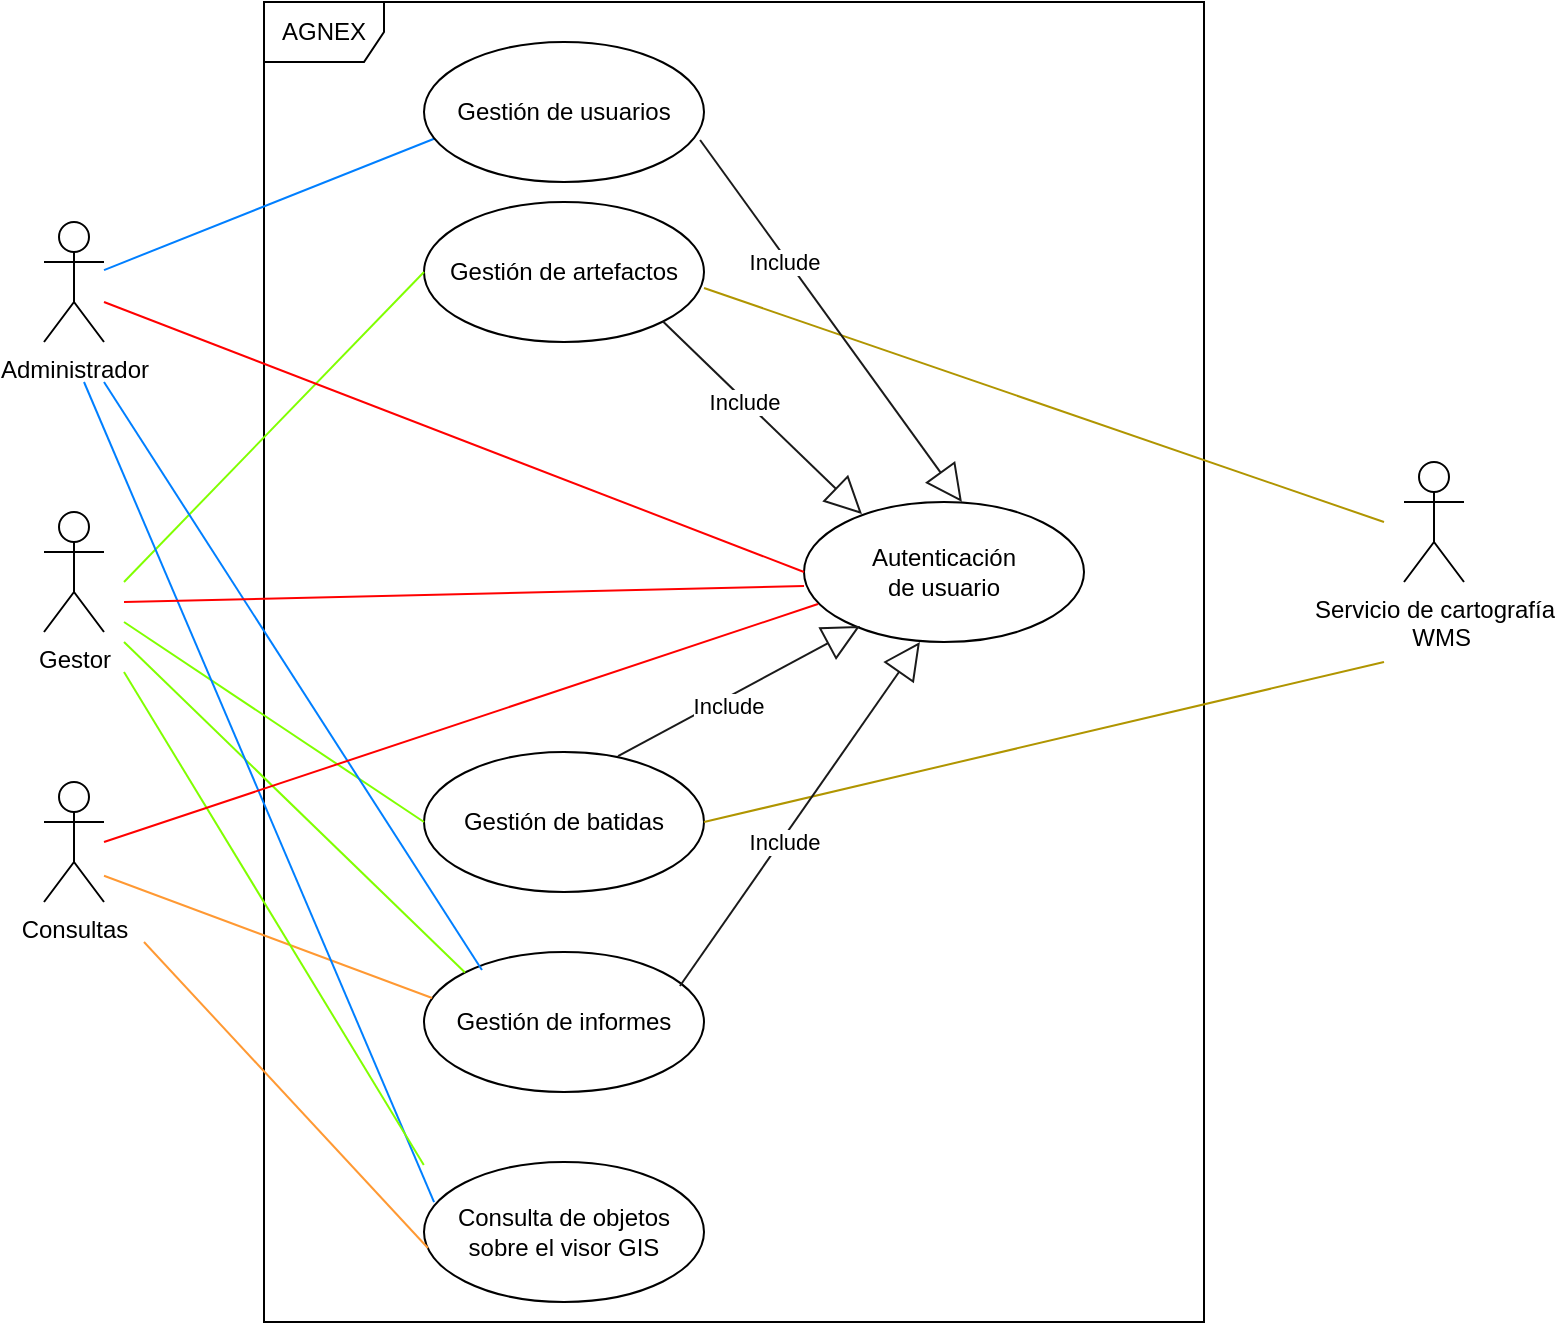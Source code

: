 <mxfile version="10.6.7" type="github"><diagram id="Vh-bdCGSBNEkK5sYlcRN" name="Page-1"><mxGraphModel dx="4889" dy="4244" grid="1" gridSize="10" guides="0" tooltips="1" connect="1" arrows="1" fold="1" page="1" pageScale="1" pageWidth="827" pageHeight="1169" math="0" shadow="0"><root><mxCell id="0"/><mxCell id="1" parent="0"/><mxCell id="Szc5mxI2r1fyYPMW7TiI-49" value="AGNEX" style="shape=umlFrame;whiteSpace=wrap;html=1;shadow=0;" parent="1" vertex="1"><mxGeometry x="-3660" y="-3090" width="470" height="660" as="geometry"/></mxCell><mxCell id="Szc5mxI2r1fyYPMW7TiI-59" style="rounded=0;orthogonalLoop=1;jettySize=auto;html=1;endArrow=none;endFill=0;strokeColor=#007FFF;entryX=0.043;entryY=0.686;entryDx=0;entryDy=0;entryPerimeter=0;" parent="1" source="Szc5mxI2r1fyYPMW7TiI-15" target="Szc5mxI2r1fyYPMW7TiI-22" edge="1"><mxGeometry relative="1" as="geometry"/></mxCell><mxCell id="Szc5mxI2r1fyYPMW7TiI-15" value="Administrador" style="shape=umlActor;verticalLabelPosition=bottom;labelBackgroundColor=#ffffff;verticalAlign=top;html=1;shadow=0;" parent="1" vertex="1"><mxGeometry x="-3770" y="-2980" width="30" height="60" as="geometry"/></mxCell><mxCell id="Szc5mxI2r1fyYPMW7TiI-19" value="Gestor" style="shape=umlActor;verticalLabelPosition=bottom;labelBackgroundColor=#ffffff;verticalAlign=top;html=1;shadow=0;" parent="1" vertex="1"><mxGeometry x="-3770" y="-2835" width="30" height="60" as="geometry"/></mxCell><mxCell id="Szc5mxI2r1fyYPMW7TiI-22" value="Gestión de usuarios" style="ellipse;whiteSpace=wrap;html=1;shadow=0;" parent="1" vertex="1"><mxGeometry x="-3580" y="-3070" width="140" height="70" as="geometry"/></mxCell><mxCell id="Szc5mxI2r1fyYPMW7TiI-23" value="Gestión de artefactos" style="ellipse;whiteSpace=wrap;html=1;shadow=0;" parent="1" vertex="1"><mxGeometry x="-3580" y="-2990" width="140" height="70" as="geometry"/></mxCell><mxCell id="Szc5mxI2r1fyYPMW7TiI-27" value="Gestión de batidas" style="ellipse;whiteSpace=wrap;html=1;shadow=0;" parent="1" vertex="1"><mxGeometry x="-3580" y="-2715" width="140" height="70" as="geometry"/></mxCell><mxCell id="Szc5mxI2r1fyYPMW7TiI-28" value="Gestión de informes" style="ellipse;whiteSpace=wrap;html=1;shadow=0;" parent="1" vertex="1"><mxGeometry x="-3580" y="-2615" width="140" height="70" as="geometry"/></mxCell><mxCell id="Szc5mxI2r1fyYPMW7TiI-34" value="Consultas" style="shape=umlActor;verticalLabelPosition=bottom;labelBackgroundColor=#ffffff;verticalAlign=top;html=1;shadow=0;" parent="1" vertex="1"><mxGeometry x="-3770" y="-2700" width="30" height="60" as="geometry"/></mxCell><mxCell id="Szc5mxI2r1fyYPMW7TiI-44" value="&lt;div&gt;Servicio de cartografía&lt;/div&gt;&lt;div&gt;&amp;nbsp; WMS&lt;br&gt;&lt;/div&gt;" style="shape=umlActor;verticalLabelPosition=bottom;labelBackgroundColor=#ffffff;verticalAlign=top;html=1;shadow=0;" parent="1" vertex="1"><mxGeometry x="-3090" y="-2860" width="30" height="60" as="geometry"/></mxCell><mxCell id="Szc5mxI2r1fyYPMW7TiI-61" style="rounded=0;orthogonalLoop=1;jettySize=auto;html=1;endArrow=none;endFill=0;strokeColor=#80FF00;entryX=0;entryY=0.5;entryDx=0;entryDy=0;" parent="1" target="Szc5mxI2r1fyYPMW7TiI-23" edge="1"><mxGeometry relative="1" as="geometry"><mxPoint x="-3730" y="-2800" as="sourcePoint"/><mxPoint x="-3564" y="-3002" as="targetPoint"/></mxGeometry></mxCell><mxCell id="Szc5mxI2r1fyYPMW7TiI-65" style="rounded=0;orthogonalLoop=1;jettySize=auto;html=1;endArrow=none;endFill=0;strokeColor=#80FF00;entryX=0;entryY=0.5;entryDx=0;entryDy=0;" parent="1" target="Szc5mxI2r1fyYPMW7TiI-27" edge="1"><mxGeometry relative="1" as="geometry"><mxPoint x="-3730" y="-2780" as="sourcePoint"/><mxPoint x="-3574" y="-2820" as="targetPoint"/></mxGeometry></mxCell><mxCell id="Szc5mxI2r1fyYPMW7TiI-66" style="rounded=0;orthogonalLoop=1;jettySize=auto;html=1;endArrow=none;endFill=0;strokeColor=#80FF00;entryX=0;entryY=0;entryDx=0;entryDy=0;" parent="1" target="Szc5mxI2r1fyYPMW7TiI-28" edge="1"><mxGeometry relative="1" as="geometry"><mxPoint x="-3730" y="-2770" as="sourcePoint"/><mxPoint x="-3584" y="-2750" as="targetPoint"/></mxGeometry></mxCell><mxCell id="Szc5mxI2r1fyYPMW7TiI-67" style="rounded=0;orthogonalLoop=1;jettySize=auto;html=1;endArrow=none;endFill=0;strokeColor=#FF9933;entryX=0.029;entryY=0.329;entryDx=0;entryDy=0;entryPerimeter=0;shadow=0;" parent="1" target="Szc5mxI2r1fyYPMW7TiI-28" edge="1"><mxGeometry relative="1" as="geometry"><mxPoint x="-3740" y="-2653.138" as="sourcePoint"/><mxPoint x="-3580" y="-2590" as="targetPoint"/></mxGeometry></mxCell><mxCell id="Szc5mxI2r1fyYPMW7TiI-68" style="rounded=0;orthogonalLoop=1;jettySize=auto;html=1;endArrow=none;endFill=0;strokeColor=#B09500;fillColor=#e3c800;" parent="1" edge="1"><mxGeometry relative="1" as="geometry"><mxPoint x="-3100" y="-2830" as="sourcePoint"/><mxPoint x="-3440" y="-2947" as="targetPoint"/></mxGeometry></mxCell><mxCell id="Szc5mxI2r1fyYPMW7TiI-70" style="rounded=0;orthogonalLoop=1;jettySize=auto;html=1;endArrow=none;endFill=0;strokeColor=#B09500;entryX=1;entryY=0.5;entryDx=0;entryDy=0;fillColor=#e3c800;" parent="1" target="Szc5mxI2r1fyYPMW7TiI-27" edge="1"><mxGeometry relative="1" as="geometry"><mxPoint x="-3100" y="-2760" as="sourcePoint"/><mxPoint x="-3417" y="-2887" as="targetPoint"/></mxGeometry></mxCell><mxCell id="Szc5mxI2r1fyYPMW7TiI-72" style="rounded=0;orthogonalLoop=1;jettySize=auto;html=1;endArrow=none;endFill=0;strokeColor=#007FFF;entryX=0.207;entryY=0.129;entryDx=0;entryDy=0;entryPerimeter=0;" parent="1" target="Szc5mxI2r1fyYPMW7TiI-28" edge="1"><mxGeometry relative="1" as="geometry"><mxPoint x="-3740" y="-2900" as="sourcePoint"/><mxPoint x="-3580" y="-2620" as="targetPoint"/></mxGeometry></mxCell><mxCell id="hkYGSObaTnY-0oMp1w_O-1" value="&lt;div&gt;Autenticación&lt;/div&gt;&lt;div&gt; de usuario&lt;/div&gt;" style="ellipse;whiteSpace=wrap;html=1;shadow=0;" parent="1" vertex="1"><mxGeometry x="-3390" y="-2840" width="140" height="70" as="geometry"/></mxCell><mxCell id="hkYGSObaTnY-0oMp1w_O-14" value="&lt;div&gt;Consulta de objetos&lt;/div&gt;&lt;div&gt;sobre el visor GIS&lt;br&gt;&lt;/div&gt;" style="ellipse;whiteSpace=wrap;html=1;shadow=0;" parent="1" vertex="1"><mxGeometry x="-3580" y="-2510" width="140" height="70" as="geometry"/></mxCell><mxCell id="hkYGSObaTnY-0oMp1w_O-15" style="rounded=0;orthogonalLoop=1;jettySize=auto;html=1;endArrow=none;endFill=0;strokeColor=#007FFF;entryX=0.036;entryY=0.286;entryDx=0;entryDy=0;entryPerimeter=0;" parent="1" target="hkYGSObaTnY-0oMp1w_O-14" edge="1"><mxGeometry relative="1" as="geometry"><mxPoint x="-3750" y="-2900" as="sourcePoint"/><mxPoint x="-3561" y="-2606" as="targetPoint"/></mxGeometry></mxCell><mxCell id="hkYGSObaTnY-0oMp1w_O-16" style="rounded=0;orthogonalLoop=1;jettySize=auto;html=1;endArrow=none;endFill=0;strokeColor=#80FF00;entryX=0.17;entryY=0.881;entryDx=0;entryDy=0;entryPerimeter=0;" parent="1" target="Szc5mxI2r1fyYPMW7TiI-49" edge="1"><mxGeometry relative="1" as="geometry"><mxPoint x="-3730" y="-2755" as="sourcePoint"/><mxPoint x="-3569" y="-2605" as="targetPoint"/></mxGeometry></mxCell><mxCell id="hkYGSObaTnY-0oMp1w_O-17" style="rounded=0;orthogonalLoop=1;jettySize=auto;html=1;endArrow=none;endFill=0;strokeColor=#FF9933;entryX=0.014;entryY=0.614;entryDx=0;entryDy=0;entryPerimeter=0;shadow=0;startSize=10;" parent="1" target="hkYGSObaTnY-0oMp1w_O-14" edge="1"><mxGeometry relative="1" as="geometry"><mxPoint x="-3720" y="-2620" as="sourcePoint"/><mxPoint x="-3566" y="-2602" as="targetPoint"/></mxGeometry></mxCell><mxCell id="VfSKR6zFb8JlNmuZNUb5-1" style="rounded=0;orthogonalLoop=1;jettySize=auto;html=1;endArrow=none;endFill=0;strokeColor=#FF0000;entryX=0;entryY=0.5;entryDx=0;entryDy=0;shadow=0;" parent="1" target="hkYGSObaTnY-0oMp1w_O-1" edge="1"><mxGeometry relative="1" as="geometry"><mxPoint x="-3740" y="-2940" as="sourcePoint"/><mxPoint x="-3496" y="-2779" as="targetPoint"/></mxGeometry></mxCell><mxCell id="VfSKR6zFb8JlNmuZNUb5-2" style="rounded=0;orthogonalLoop=1;jettySize=auto;html=1;endArrow=none;endFill=0;strokeColor=#FF0000;shadow=0;" parent="1" edge="1"><mxGeometry relative="1" as="geometry"><mxPoint x="-3730" y="-2790" as="sourcePoint"/><mxPoint x="-3390" y="-2798" as="targetPoint"/></mxGeometry></mxCell><mxCell id="VfSKR6zFb8JlNmuZNUb5-3" style="rounded=0;orthogonalLoop=1;jettySize=auto;html=1;endArrow=none;endFill=0;strokeColor=#FF0000;shadow=0;entryX=0.05;entryY=0.729;entryDx=0;entryDy=0;entryPerimeter=0;" parent="1" target="hkYGSObaTnY-0oMp1w_O-1" edge="1"><mxGeometry relative="1" as="geometry"><mxPoint x="-3740" y="-2670" as="sourcePoint"/><mxPoint x="-3380" y="-2790" as="targetPoint"/></mxGeometry></mxCell><mxCell id="VfSKR6zFb8JlNmuZNUb5-4" value="Include" style="endArrow=block;endSize=16;endFill=0;html=1;strokeColor=#1A1A1A;entryX=0.2;entryY=0.886;entryDx=0;entryDy=0;entryPerimeter=0;exitX=0.693;exitY=0.029;exitDx=0;exitDy=0;exitPerimeter=0;" parent="1" source="Szc5mxI2r1fyYPMW7TiI-27" target="hkYGSObaTnY-0oMp1w_O-1" edge="1"><mxGeometry x="0.063" y="-14" width="160" relative="1" as="geometry"><mxPoint x="-3490" y="-2710" as="sourcePoint"/><mxPoint x="-3330" y="-2710" as="targetPoint"/><Array as="points"/><mxPoint x="-16" y="-3" as="offset"/></mxGeometry></mxCell><mxCell id="VfSKR6zFb8JlNmuZNUb5-6" value="Include" style="endArrow=block;endSize=16;endFill=0;html=1;strokeColor=#1A1A1A;entryX=0.414;entryY=1;entryDx=0;entryDy=0;entryPerimeter=0;exitX=0.914;exitY=0.243;exitDx=0;exitDy=0;exitPerimeter=0;" parent="1" source="Szc5mxI2r1fyYPMW7TiI-28" target="hkYGSObaTnY-0oMp1w_O-1" edge="1"><mxGeometry x="-0.153" y="-1" width="160" relative="1" as="geometry"><mxPoint x="-3473" y="-2703" as="sourcePoint"/><mxPoint x="-3352" y="-2768" as="targetPoint"/><Array as="points"/><mxPoint as="offset"/></mxGeometry></mxCell><mxCell id="VfSKR6zFb8JlNmuZNUb5-7" value="Include" style="endArrow=block;endSize=16;endFill=0;html=1;strokeColor=#1A1A1A;entryX=0.564;entryY=0;entryDx=0;entryDy=0;entryPerimeter=0;exitX=0.986;exitY=0.7;exitDx=0;exitDy=0;exitPerimeter=0;" parent="1" source="Szc5mxI2r1fyYPMW7TiI-22" target="hkYGSObaTnY-0oMp1w_O-1" edge="1"><mxGeometry x="-0.337" y="-2" width="160" relative="1" as="geometry"><mxPoint x="-3463" y="-2693" as="sourcePoint"/><mxPoint x="-3342" y="-2758" as="targetPoint"/><Array as="points"/><mxPoint as="offset"/></mxGeometry></mxCell><mxCell id="VfSKR6zFb8JlNmuZNUb5-8" value="Include" style="endArrow=block;endSize=16;endFill=0;html=1;strokeColor=#1A1A1A;entryX=0.207;entryY=0.086;entryDx=0;entryDy=0;entryPerimeter=0;exitX=1;exitY=1;exitDx=0;exitDy=0;" parent="1" source="Szc5mxI2r1fyYPMW7TiI-23" target="hkYGSObaTnY-0oMp1w_O-1" edge="1"><mxGeometry x="-0.174" width="160" relative="1" as="geometry"><mxPoint x="-3453" y="-2683" as="sourcePoint"/><mxPoint x="-3332" y="-2748" as="targetPoint"/><Array as="points"/><mxPoint y="1" as="offset"/></mxGeometry></mxCell></root></mxGraphModel></diagram></mxfile>